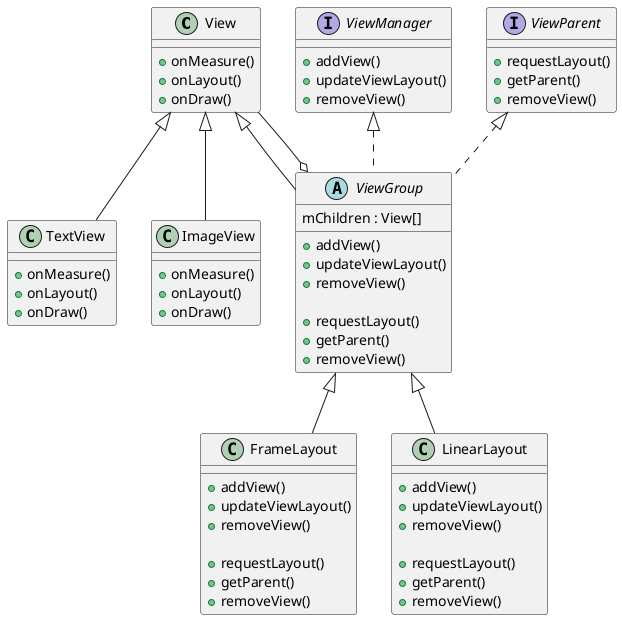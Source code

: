 @startuml

class View{
    + onMeasure()
    + onLayout()
    + onDraw()
}

class TextView{
    + onMeasure()
    + onLayout()
    + onDraw()
}

class ImageView{
    + onMeasure()
    + onLayout()
    + onDraw()
}

interface ViewManager{
    + addView()
    + updateViewLayout()
    + removeView()
}
interface ViewParent{
    + requestLayout()
    + getParent()
    + removeView()
}

abstract ViewGroup{
    mChildren : View[]

    + addView()
    + updateViewLayout()
    + removeView()

    + requestLayout()
    + getParent()
    + removeView()
}
class FrameLayout{
    + addView()
    + updateViewLayout()
    + removeView()

    + requestLayout()
    + getParent()
    + removeView()
}
class LinearLayout{
    + addView()
    + updateViewLayout()
    + removeView()

    + requestLayout()
    + getParent()
    + removeView()
}
View <|-- TextView
View <|-- ImageView
View <|-- ViewGroup
ViewManager <|.. ViewGroup
ViewParent <|.. ViewGroup
ViewGroup o-- View
ViewGroup <|-- FrameLayout
ViewGroup <|-- LinearLayout

@enduml